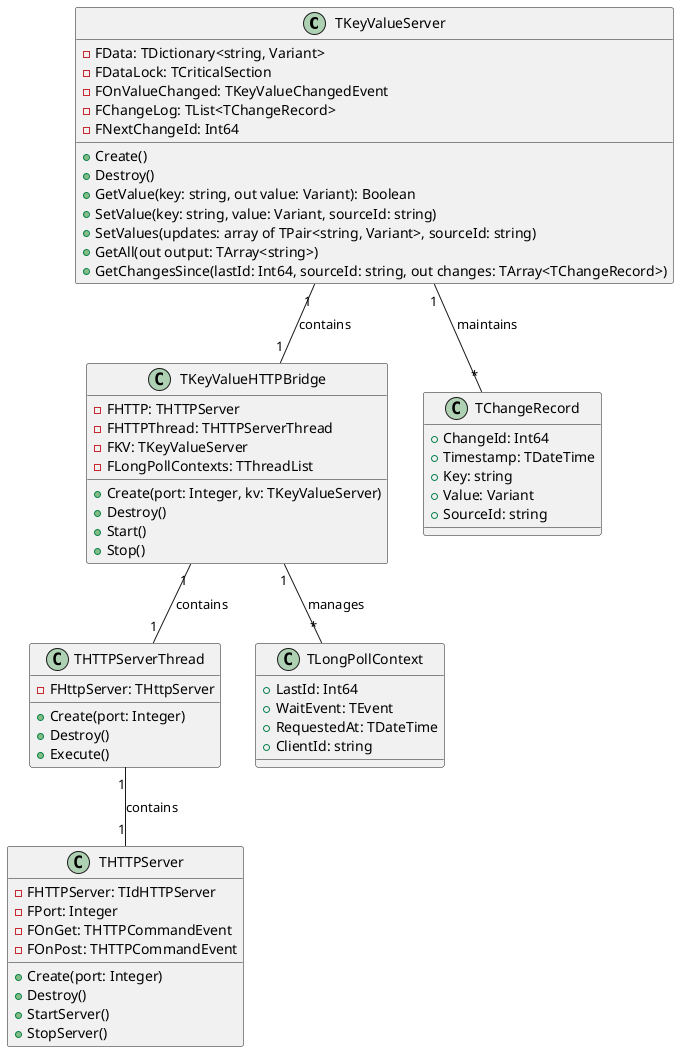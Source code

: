 @startuml Server Components

' KeyValueServer
class TKeyValueServer {
  - FData: TDictionary<string, Variant>
  - FDataLock: TCriticalSection
  - FOnValueChanged: TKeyValueChangedEvent
  - FChangeLog: TList<TChangeRecord>
  - FNextChangeId: Int64
  + Create()
  + Destroy()
  + GetValue(key: string, out value: Variant): Boolean
  + SetValue(key: string, value: Variant, sourceId: string)
  + SetValues(updates: array of TPair<string, Variant>, sourceId: string)
  + GetAll(out output: TArray<string>)
  + GetChangesSince(lastId: Int64, sourceId: string, out changes: TArray<TChangeRecord>)
}

' KeyValueHTTPBridge
class TKeyValueHTTPBridge {
  - FHTTP: THTTPServer
  - FHTTPThread: THTTPServerThread
  - FKV: TKeyValueServer
  - FLongPollContexts: TThreadList
  + Create(port: Integer, kv: TKeyValueServer)
  + Destroy()
  + Start()
  + Stop()
}

' HTTPServer
class THTTPServer {
  - FHTTPServer: TIdHTTPServer
  - FPort: Integer
  - FOnGet: THTTPCommandEvent
  - FOnPost: THTTPCommandEvent
  + Create(port: Integer)
  + Destroy()
  + StartServer()
  + StopServer()
}

' HTTPServerThread
class THTTPServerThread {
  - FHttpServer: THttpServer
  + Create(port: Integer)
  + Destroy()
  + Execute()
}

' LongPollContext
class TLongPollContext {
  + LastId: Int64
  + WaitEvent: TEvent
  + RequestedAt: TDateTime
  + ClientId: string
}

' ChangeRecord
class TChangeRecord {
  + ChangeId: Int64
  + Timestamp: TDateTime
  + Key: string
  + Value: Variant
  + SourceId: string
}

TKeyValueServer "1" -- "1" TKeyValueHTTPBridge : contains
TKeyValueHTTPBridge "1" -- "1" THTTPServerThread : contains
THTTPServerThread "1" -- "1" THTTPServer : contains
TKeyValueHTTPBridge "1" -- "*" TLongPollContext : manages
TKeyValueServer "1" -- "*" TChangeRecord : maintains

@enduml 
